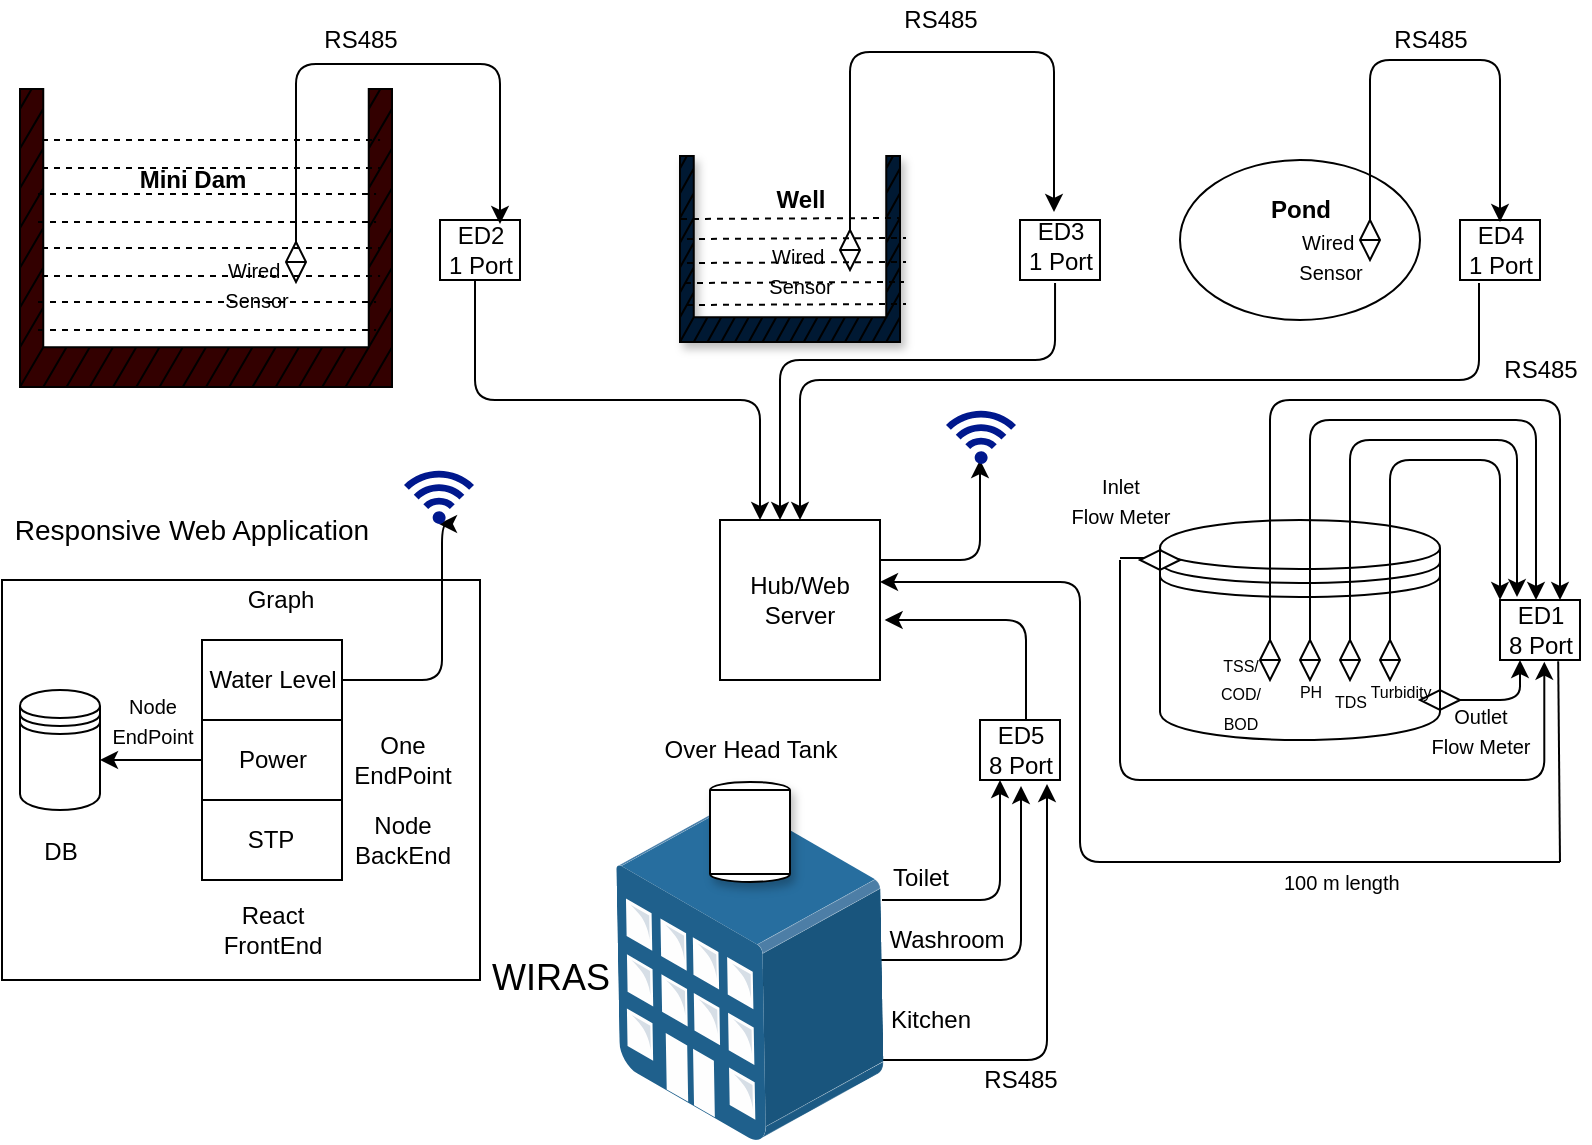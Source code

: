 <mxfile version="12.2.2" type="device" pages="1"><diagram id="kwumHu8r9ylj2fb_xfT_" name="Page-1"><mxGraphModel dx="1077" dy="480" grid="1" gridSize="10" guides="1" tooltips="1" connect="1" arrows="1" fold="1" page="1" pageScale="1" pageWidth="850" pageHeight="1100" background="none" math="0" shadow="0"><root><mxCell id="0"/><mxCell id="1" parent="0"/><mxCell id="jsl7v__lhKFGb2CzP1p2-154" value="" style="rounded=0;whiteSpace=wrap;html=1;" vertex="1" parent="1"><mxGeometry x="41" y="340" width="239" height="200" as="geometry"/></mxCell><mxCell id="15" value="" style="verticalLabelPosition=bottom;verticalAlign=top;html=1;shape=mxgraph.basic.rect;fillColor2=none;strokeWidth=1;size=20;indent=5;" parent="1" vertex="1"><mxGeometry x="260" y="160" width="40" height="30" as="geometry"/></mxCell><mxCell id="20" value="" style="verticalLabelPosition=bottom;verticalAlign=top;html=1;shape=mxgraph.basic.rect;fillColor2=none;strokeWidth=1;size=20;indent=5;" parent="1" vertex="1"><mxGeometry x="550" y="160" width="40" height="30" as="geometry"/></mxCell><mxCell id="21" value="" style="ellipse;whiteSpace=wrap;html=1;fillColor=#FFFFFF;" parent="1" vertex="1"><mxGeometry x="630" y="130" width="120" height="80" as="geometry"/></mxCell><mxCell id="22" value="" style="verticalLabelPosition=bottom;verticalAlign=top;html=1;shape=mxgraph.basic.rect;fillColor2=none;strokeWidth=1;size=15;indent=5;" parent="1" vertex="1"><mxGeometry x="770" y="160" width="40" height="30" as="geometry"/></mxCell><mxCell id="23" value="Hub/Web&lt;br&gt;Server" style="whiteSpace=wrap;html=1;aspect=fixed;" parent="1" vertex="1"><mxGeometry x="400" y="310" width="80" height="80" as="geometry"/></mxCell><mxCell id="24" value="" style="shape=datastore;whiteSpace=wrap;html=1;" parent="1" vertex="1"><mxGeometry x="620" y="310" width="140" height="110" as="geometry"/></mxCell><mxCell id="25" value="" style="verticalLabelPosition=bottom;verticalAlign=top;html=1;shape=mxgraph.basic.rect;fillColor2=none;strokeWidth=1;size=13;indent=5;" parent="1" vertex="1"><mxGeometry x="790" y="350" width="40" height="30" as="geometry"/></mxCell><mxCell id="32" value="" style="verticalLabelPosition=bottom;verticalAlign=top;html=1;shape=mxgraph.basic.rect;fillColor2=none;strokeWidth=1;size=20;indent=5;" parent="1" vertex="1"><mxGeometry x="530" y="410" width="40" height="30" as="geometry"/></mxCell><mxCell id="33" value="" style="verticalLabelPosition=bottom;verticalAlign=top;html=1;shape=mxgraph.basic.rect;fillColor2=none;strokeWidth=1;size=20;indent=5;" parent="1" vertex="1"><mxGeometry x="141" y="370" width="70" height="40" as="geometry"/></mxCell><mxCell id="44" style="edgeStyle=none;html=1;" parent="1" source="34" edge="1"><mxGeometry relative="1" as="geometry"><mxPoint x="90" y="430" as="targetPoint"/></mxGeometry></mxCell><mxCell id="34" value="" style="verticalLabelPosition=bottom;verticalAlign=top;html=1;shape=mxgraph.basic.rect;fillColor2=none;strokeWidth=1;size=20;indent=5;" parent="1" vertex="1"><mxGeometry x="141" y="410" width="70" height="40" as="geometry"/></mxCell><mxCell id="35" value="" style="verticalLabelPosition=bottom;verticalAlign=top;html=1;shape=mxgraph.basic.rect;fillColor2=none;strokeWidth=1;size=20;indent=5;" parent="1" vertex="1"><mxGeometry x="141" y="450" width="70" height="40" as="geometry"/></mxCell><mxCell id="39" value="DB" style="text;html=1;align=center;verticalAlign=middle;resizable=0;points=[];autosize=1;strokeColor=none;fillColor=none;" parent="1" vertex="1"><mxGeometry x="55" y="466" width="30" height="20" as="geometry"/></mxCell><mxCell id="45" value="&lt;font style=&quot;font-size: 10px&quot;&gt;Node&lt;br&gt;EndPoint&lt;/font&gt;" style="text;html=1;align=center;verticalAlign=middle;resizable=0;points=[];autosize=1;strokeColor=none;fillColor=none;" parent="1" vertex="1"><mxGeometry x="86" y="390" width="60" height="40" as="geometry"/></mxCell><mxCell id="46" value="Graph" style="text;html=1;align=center;verticalAlign=middle;resizable=0;points=[];autosize=1;strokeColor=none;fillColor=none;" parent="1" vertex="1"><mxGeometry x="155" y="340" width="50" height="20" as="geometry"/></mxCell><mxCell id="47" value="Water Level" style="text;html=1;align=center;verticalAlign=middle;resizable=0;points=[];autosize=1;strokeColor=none;fillColor=none;" parent="1" vertex="1"><mxGeometry x="136" y="380" width="80" height="20" as="geometry"/></mxCell><mxCell id="48" value="Power" style="text;html=1;align=center;verticalAlign=middle;resizable=0;points=[];autosize=1;strokeColor=none;fillColor=none;" parent="1" vertex="1"><mxGeometry x="151" y="420" width="50" height="20" as="geometry"/></mxCell><mxCell id="49" value="STP" style="text;html=1;align=center;verticalAlign=middle;resizable=0;points=[];autosize=1;strokeColor=none;fillColor=none;" parent="1" vertex="1"><mxGeometry x="155" y="460" width="40" height="20" as="geometry"/></mxCell><mxCell id="50" value="Node&lt;br&gt;BackEnd" style="text;html=1;align=center;verticalAlign=middle;resizable=0;points=[];autosize=1;strokeColor=none;fillColor=none;" parent="1" vertex="1"><mxGeometry x="211" y="455" width="60" height="30" as="geometry"/></mxCell><mxCell id="51" value="React &lt;br&gt;FrontEnd" style="text;html=1;align=center;verticalAlign=middle;resizable=0;points=[];autosize=1;strokeColor=none;fillColor=none;" parent="1" vertex="1"><mxGeometry x="146" y="500" width="60" height="30" as="geometry"/></mxCell><mxCell id="52" value="&lt;font style=&quot;font-size: 18px&quot;&gt;WIRAS&lt;/font&gt;" style="text;html=1;align=center;verticalAlign=middle;resizable=0;points=[];autosize=1;strokeColor=none;fillColor=none;" parent="1" vertex="1"><mxGeometry x="280" y="529" width="70" height="20" as="geometry"/></mxCell><mxCell id="53" value="Admin" style="text;html=1;align=center;verticalAlign=middle;resizable=0;points=[];autosize=1;strokeColor=none;fillColor=none;" parent="1" vertex="1"><mxGeometry x="410" y="489" width="50" height="20" as="geometry"/></mxCell><mxCell id="54" value="Classroom" style="text;html=1;align=center;verticalAlign=middle;resizable=0;points=[];autosize=1;strokeColor=none;fillColor=none;" parent="1" vertex="1"><mxGeometry x="405" y="529" width="70" height="20" as="geometry"/></mxCell><mxCell id="55" value="Hostel" style="text;html=1;align=center;verticalAlign=middle;resizable=0;points=[];autosize=1;strokeColor=none;fillColor=none;" parent="1" vertex="1"><mxGeometry x="415" y="569" width="50" height="20" as="geometry"/></mxCell><mxCell id="56" value="One &lt;br&gt;EndPoint" style="text;html=1;align=center;verticalAlign=middle;resizable=0;points=[];autosize=1;strokeColor=none;fillColor=none;" parent="1" vertex="1"><mxGeometry x="211" y="415" width="60" height="30" as="geometry"/></mxCell><mxCell id="58" value="" style="edgeStyle=segmentEdgeStyle;endArrow=classic;html=1;entryX=0;entryY=0.5;entryDx=0;entryDy=0;entryPerimeter=0;" parent="1" edge="1" target="SXwqGnE4gHne9lj4v5kZ-164"><mxGeometry width="50" height="50" relative="1" as="geometry"><mxPoint x="211" y="390" as="sourcePoint"/><mxPoint x="261" y="340" as="targetPoint"/><Array as="points"><mxPoint x="261" y="390"/></Array></mxGeometry></mxCell><mxCell id="60" value="Over Head Tank" style="text;html=1;align=center;verticalAlign=middle;resizable=0;points=[];autosize=1;strokeColor=none;fillColor=none;" parent="1" vertex="1"><mxGeometry x="365" y="415" width="100" height="20" as="geometry"/></mxCell><mxCell id="61" value="ED5&lt;br&gt;8 Port" style="text;html=1;align=center;verticalAlign=middle;resizable=0;points=[];autosize=1;strokeColor=none;fillColor=none;" parent="1" vertex="1"><mxGeometry x="525" y="410" width="50" height="30" as="geometry"/></mxCell><mxCell id="62" value="ED2&lt;br&gt;1 Port" style="text;html=1;align=center;verticalAlign=middle;resizable=0;points=[];autosize=1;strokeColor=none;fillColor=none;" parent="1" vertex="1"><mxGeometry x="255" y="160" width="50" height="30" as="geometry"/></mxCell><mxCell id="63" value="ED3&lt;br&gt;1 Port" style="text;html=1;align=center;verticalAlign=middle;resizable=0;points=[];autosize=1;strokeColor=none;fillColor=none;" parent="1" vertex="1"><mxGeometry x="545" y="158" width="50" height="30" as="geometry"/></mxCell><mxCell id="64" value="ED4&lt;br&gt;1 Port" style="text;html=1;align=center;verticalAlign=middle;resizable=0;points=[];autosize=1;strokeColor=none;fillColor=none;" parent="1" vertex="1"><mxGeometry x="765" y="160" width="50" height="30" as="geometry"/></mxCell><mxCell id="65" value="ED1&lt;br&gt;8 Port" style="text;html=1;align=center;verticalAlign=middle;resizable=0;points=[];autosize=1;strokeColor=none;fillColor=none;" parent="1" vertex="1"><mxGeometry x="785" y="350" width="50" height="30" as="geometry"/></mxCell><mxCell id="66" value="Kitchen" style="text;html=1;align=center;verticalAlign=middle;resizable=0;points=[];autosize=1;strokeColor=none;fillColor=none;" parent="1" vertex="1"><mxGeometry x="475" y="550" width="60" height="20" as="geometry"/></mxCell><mxCell id="67" value="Washroom" style="text;html=1;align=center;verticalAlign=middle;resizable=0;points=[];autosize=1;strokeColor=none;fillColor=none;" parent="1" vertex="1"><mxGeometry x="478" y="510" width="70" height="20" as="geometry"/></mxCell><mxCell id="68" value="Toilet" style="text;html=1;align=center;verticalAlign=middle;resizable=0;points=[];autosize=1;strokeColor=none;fillColor=none;" parent="1" vertex="1"><mxGeometry x="480" y="479" width="40" height="20" as="geometry"/></mxCell><mxCell id="69" value="" style="edgeStyle=segmentEdgeStyle;endArrow=classic;html=1;" parent="1" edge="1"><mxGeometry width="50" height="50" relative="1" as="geometry"><mxPoint x="481" y="500" as="sourcePoint"/><mxPoint x="540" y="440" as="targetPoint"/><Array as="points"><mxPoint x="540" y="500"/></Array></mxGeometry></mxCell><mxCell id="72" value="" style="edgeStyle=segmentEdgeStyle;endArrow=classic;html=1;entryX=0.51;entryY=1.1;entryDx=0;entryDy=0;entryPerimeter=0;" parent="1" target="61" edge="1"><mxGeometry width="50" height="50" relative="1" as="geometry"><mxPoint x="470" y="530" as="sourcePoint"/><mxPoint x="550" y="475" as="targetPoint"/><Array as="points"><mxPoint x="470" y="526"/><mxPoint x="470" y="530"/><mxPoint x="551" y="530"/></Array></mxGeometry></mxCell><mxCell id="73" value="" style="edgeStyle=segmentEdgeStyle;endArrow=classic;html=1;entryX=0.77;entryY=1.067;entryDx=0;entryDy=0;entryPerimeter=0;exitX=1.013;exitY=0.513;exitDx=0;exitDy=0;exitPerimeter=0;" parent="1" target="61" edge="1"><mxGeometry width="50" height="50" relative="1" as="geometry"><mxPoint x="481" y="580" as="sourcePoint"/><mxPoint x="565" y="520" as="targetPoint"/></mxGeometry></mxCell><mxCell id="75" value="" style="shape=sortShape;perimeter=rhombusPerimeter;whiteSpace=wrap;html=1;" parent="1" vertex="1"><mxGeometry x="460" y="165" width="10" height="20" as="geometry"/></mxCell><mxCell id="76" value="" style="shape=sortShape;perimeter=rhombusPerimeter;whiteSpace=wrap;html=1;" parent="1" vertex="1"><mxGeometry x="720" y="160" width="10" height="20" as="geometry"/></mxCell><mxCell id="77" value="" style="shape=sortShape;perimeter=rhombusPerimeter;whiteSpace=wrap;html=1;" parent="1" vertex="1"><mxGeometry x="183" y="171" width="10" height="20" as="geometry"/></mxCell><mxCell id="78" value="" style="shape=sortShape;perimeter=rhombusPerimeter;whiteSpace=wrap;html=1;" parent="1" vertex="1"><mxGeometry x="710" y="370" width="10" height="20" as="geometry"/></mxCell><mxCell id="79" value="" style="shape=sortShape;perimeter=rhombusPerimeter;whiteSpace=wrap;html=1;" parent="1" vertex="1"><mxGeometry x="690" y="370" width="10" height="20" as="geometry"/></mxCell><mxCell id="80" value="" style="shape=sortShape;perimeter=rhombusPerimeter;whiteSpace=wrap;html=1;" parent="1" vertex="1"><mxGeometry x="670" y="370" width="10" height="20" as="geometry"/></mxCell><mxCell id="81" value="" style="shape=sortShape;perimeter=rhombusPerimeter;whiteSpace=wrap;html=1;" parent="1" vertex="1"><mxGeometry x="730" y="370" width="10" height="20" as="geometry"/></mxCell><mxCell id="82" value="" style="edgeStyle=elbowEdgeStyle;elbow=vertical;endArrow=classic;html=1;exitX=0.5;exitY=0;exitDx=0;exitDy=0;entryX=0.5;entryY=0;entryDx=0;entryDy=0;entryPerimeter=0;" parent="1" source="77" edge="1"><mxGeometry width="50" height="50" relative="1" as="geometry"><mxPoint x="260" y="222" as="sourcePoint"/><mxPoint x="290" y="162" as="targetPoint"/><Array as="points"><mxPoint x="240" y="82"/></Array></mxGeometry></mxCell><mxCell id="83" value="" style="edgeStyle=elbowEdgeStyle;elbow=vertical;endArrow=classic;html=1;exitX=0.45;exitY=0.983;exitDx=0;exitDy=0;exitPerimeter=0;entryX=0.25;entryY=0;entryDx=0;entryDy=0;" parent="1" source="62" target="23" edge="1"><mxGeometry width="50" height="50" relative="1" as="geometry"><mxPoint x="250" y="220" as="sourcePoint"/><mxPoint x="300" y="170" as="targetPoint"/><Array as="points"><mxPoint x="290" y="250"/><mxPoint x="320" y="260"/><mxPoint x="290" y="270"/></Array></mxGeometry></mxCell><mxCell id="86" value="" style="edgeStyle=elbowEdgeStyle;elbow=vertical;endArrow=classic;html=1;exitX=0.5;exitY=0;exitDx=0;exitDy=0;entryX=0.5;entryY=0;entryDx=0;entryDy=0;entryPerimeter=0;" parent="1" edge="1"><mxGeometry width="50" height="50" relative="1" as="geometry"><mxPoint x="465" y="165" as="sourcePoint"/><mxPoint x="567" y="156" as="targetPoint"/><Array as="points"><mxPoint x="577" y="76"/></Array></mxGeometry></mxCell><mxCell id="91" value="" style="edgeStyle=elbowEdgeStyle;elbow=vertical;endArrow=classic;html=1;entryX=0.5;entryY=0.033;entryDx=0;entryDy=0;entryPerimeter=0;" parent="1" target="64" edge="1"><mxGeometry width="50" height="50" relative="1" as="geometry"><mxPoint x="725" y="161" as="sourcePoint"/><mxPoint x="775" y="111" as="targetPoint"/><Array as="points"><mxPoint x="750" y="80"/></Array></mxGeometry></mxCell><mxCell id="92" value="" style="edgeStyle=elbowEdgeStyle;elbow=vertical;endArrow=classic;html=1;entryX=0.7;entryY=0;entryDx=0;entryDy=0;entryPerimeter=0;exitX=0.5;exitY=0;exitDx=0;exitDy=0;" parent="1" source="80" target="65" edge="1"><mxGeometry width="50" height="50" relative="1" as="geometry"><mxPoint x="735" y="370" as="sourcePoint"/><mxPoint x="785" y="320" as="targetPoint"/><Array as="points"><mxPoint x="740" y="250"/><mxPoint x="710" y="260"/><mxPoint x="795" y="240"/></Array></mxGeometry></mxCell><mxCell id="93" value="" style="edgeStyle=elbowEdgeStyle;elbow=vertical;endArrow=classic;html=1;exitX=0.5;exitY=0;exitDx=0;exitDy=0;entryX=0.46;entryY=0;entryDx=0;entryDy=0;entryPerimeter=0;" parent="1" source="79" target="65" edge="1"><mxGeometry width="50" height="50" relative="1" as="geometry"><mxPoint x="700" y="420" as="sourcePoint"/><mxPoint x="750" y="370" as="targetPoint"/><Array as="points"><mxPoint x="750" y="260"/><mxPoint x="710" y="260"/></Array></mxGeometry></mxCell><mxCell id="94" value="" style="edgeStyle=elbowEdgeStyle;elbow=vertical;endArrow=classic;html=1;entryX=0.27;entryY=-0.05;entryDx=0;entryDy=0;entryPerimeter=0;exitX=0.5;exitY=0;exitDx=0;exitDy=0;" parent="1" source="78" target="65" edge="1"><mxGeometry width="50" height="50" relative="1" as="geometry"><mxPoint x="705" y="380" as="sourcePoint"/><mxPoint x="818" y="360" as="targetPoint"/><Array as="points"><mxPoint x="760" y="270"/><mxPoint x="720" y="270"/></Array></mxGeometry></mxCell><mxCell id="95" value="" style="edgeStyle=elbowEdgeStyle;elbow=vertical;endArrow=classic;html=1;exitX=0.5;exitY=0;exitDx=0;exitDy=0;entryX=0.1;entryY=0;entryDx=0;entryDy=0;entryPerimeter=0;" parent="1" source="81" target="65" edge="1"><mxGeometry width="50" height="50" relative="1" as="geometry"><mxPoint x="715" y="390" as="sourcePoint"/><mxPoint x="828" y="370" as="targetPoint"/><Array as="points"><mxPoint x="760" y="280"/><mxPoint x="770" y="280"/><mxPoint x="730" y="280"/></Array></mxGeometry></mxCell><mxCell id="96" value="" style="edgeStyle=elbowEdgeStyle;elbow=vertical;endArrow=classic;html=1;exitX=0.438;exitY=1.05;exitDx=0;exitDy=0;exitPerimeter=0;entryX=0.375;entryY=0;entryDx=0;entryDy=0;entryPerimeter=0;" parent="1" source="20" target="23" edge="1"><mxGeometry width="50" height="50" relative="1" as="geometry"><mxPoint x="380" y="320" as="sourcePoint"/><mxPoint x="430" y="270" as="targetPoint"/><Array as="points"><mxPoint x="500" y="230"/></Array></mxGeometry></mxCell><mxCell id="97" value="" style="edgeStyle=elbowEdgeStyle;elbow=vertical;endArrow=classic;html=1;exitX=0.29;exitY=1.05;exitDx=0;exitDy=0;exitPerimeter=0;entryX=0.5;entryY=0;entryDx=0;entryDy=0;" parent="1" source="64" target="23" edge="1"><mxGeometry width="50" height="50" relative="1" as="geometry"><mxPoint x="605" y="290" as="sourcePoint"/><mxPoint x="455" y="270" as="targetPoint"/><Array as="points"><mxPoint x="530" y="240"/></Array></mxGeometry></mxCell><mxCell id="98" value="" style="edgeStyle=elbowEdgeStyle;elbow=vertical;endArrow=classic;html=1;exitX=0.56;exitY=0.017;exitDx=0;exitDy=0;exitPerimeter=0;entryX=1.029;entryY=0.621;entryDx=0;entryDy=0;entryPerimeter=0;" parent="1" source="61" target="23" edge="1"><mxGeometry width="50" height="50" relative="1" as="geometry"><mxPoint x="600" y="420" as="sourcePoint"/><mxPoint x="500" y="360" as="targetPoint"/><Array as="points"><mxPoint x="530" y="360"/><mxPoint x="510" y="330"/><mxPoint x="510" y="280"/><mxPoint x="510" y="260"/></Array></mxGeometry></mxCell><mxCell id="102" value="" style="edgeStyle=elbowEdgeStyle;elbow=horizontal;endArrow=classic;html=1;" parent="1" edge="1"><mxGeometry width="50" height="50" relative="1" as="geometry"><mxPoint x="710" y="481" as="sourcePoint"/><mxPoint x="480" y="341" as="targetPoint"/><Array as="points"><mxPoint x="580" y="416"/><mxPoint x="600" y="431"/><mxPoint x="600" y="431"/><mxPoint x="600" y="391"/><mxPoint x="610" y="386"/></Array></mxGeometry></mxCell><mxCell id="106" value="" style="shape=sortShape;perimeter=rhombusPerimeter;whiteSpace=wrap;html=1;rotation=90;" parent="1" vertex="1"><mxGeometry x="755" y="390" width="10" height="20" as="geometry"/></mxCell><mxCell id="107" value="" style="shape=sortShape;perimeter=rhombusPerimeter;whiteSpace=wrap;html=1;rotation=90;" parent="1" vertex="1"><mxGeometry x="615" y="320" width="10" height="20" as="geometry"/></mxCell><mxCell id="118" value="" style="edgeStyle=elbowEdgeStyle;elbow=vertical;endArrow=classic;html=1;entryX=0.543;entryY=1.028;entryDx=0;entryDy=0;entryPerimeter=0;" parent="1" target="65" edge="1"><mxGeometry width="50" height="50" relative="1" as="geometry"><mxPoint x="600" y="330" as="sourcePoint"/><mxPoint x="690" y="440" as="targetPoint"/><Array as="points"><mxPoint x="710" y="440"/><mxPoint x="605" y="430"/></Array></mxGeometry></mxCell><mxCell id="121" value="" style="edgeStyle=segmentEdgeStyle;endArrow=classic;html=1;exitX=0.5;exitY=0;exitDx=0;exitDy=0;" parent="1" source="106" edge="1"><mxGeometry width="50" height="50" relative="1" as="geometry"><mxPoint x="780" y="400" as="sourcePoint"/><mxPoint x="800" y="380" as="targetPoint"/><Array as="points"><mxPoint x="800" y="400"/></Array></mxGeometry></mxCell><mxCell id="122" value="&lt;font style=&quot;font-size: 10px&quot;&gt;Wired&amp;nbsp;&lt;br&gt;Sensor&lt;/font&gt;" style="text;html=1;align=center;verticalAlign=middle;resizable=0;points=[];autosize=1;strokeColor=none;fillColor=none;" parent="1" vertex="1"><mxGeometry x="143" y="172" width="50" height="40" as="geometry"/></mxCell><mxCell id="123" value="&lt;b&gt;Mini Dam&lt;/b&gt;" style="text;html=1;align=center;verticalAlign=middle;resizable=0;points=[];autosize=1;strokeColor=none;fillColor=none;" parent="1" vertex="1"><mxGeometry x="101" y="130" width="70" height="20" as="geometry"/></mxCell><mxCell id="125" value="&lt;b&gt;Well&lt;/b&gt;" style="text;html=1;align=center;verticalAlign=middle;resizable=0;points=[];autosize=1;strokeColor=none;fillColor=none;" parent="1" vertex="1"><mxGeometry x="420" y="140" width="40" height="20" as="geometry"/></mxCell><mxCell id="126" value="&lt;b&gt;Pond&lt;/b&gt;" style="text;html=1;align=center;verticalAlign=middle;resizable=0;points=[];autosize=1;strokeColor=none;fillColor=none;" parent="1" vertex="1"><mxGeometry x="665" y="145" width="50" height="20" as="geometry"/></mxCell><mxCell id="128" value="RS485" style="text;html=1;align=center;verticalAlign=middle;resizable=0;points=[];autosize=1;strokeColor=none;fillColor=none;" parent="1" vertex="1"><mxGeometry x="195" y="60" width="50" height="20" as="geometry"/></mxCell><mxCell id="129" value="RS485" style="text;html=1;align=center;verticalAlign=middle;resizable=0;points=[];autosize=1;strokeColor=none;fillColor=none;" parent="1" vertex="1"><mxGeometry x="485" y="50" width="50" height="20" as="geometry"/></mxCell><mxCell id="130" value="RS485" style="text;html=1;align=center;verticalAlign=middle;resizable=0;points=[];autosize=1;strokeColor=none;fillColor=none;" parent="1" vertex="1"><mxGeometry x="730" y="60" width="50" height="20" as="geometry"/></mxCell><mxCell id="131" value="RS485" style="text;html=1;align=center;verticalAlign=middle;resizable=0;points=[];autosize=1;strokeColor=none;fillColor=none;" parent="1" vertex="1"><mxGeometry x="785" y="225" width="50" height="20" as="geometry"/></mxCell><mxCell id="132" value="RS485" style="text;html=1;align=center;verticalAlign=middle;resizable=0;points=[];autosize=1;strokeColor=none;fillColor=none;" parent="1" vertex="1"><mxGeometry x="525" y="580" width="50" height="20" as="geometry"/></mxCell><mxCell id="134" value="" style="edgeStyle=segmentEdgeStyle;endArrow=classic;html=1;" parent="1" edge="1"><mxGeometry width="50" height="50" relative="1" as="geometry"><mxPoint x="480" y="330" as="sourcePoint"/><mxPoint x="530" y="280" as="targetPoint"/></mxGeometry></mxCell><mxCell id="136" value="&lt;font style=&quot;font-size: 10px&quot;&gt;Inlet&lt;br&gt;Flow Meter&lt;/font&gt;" style="text;html=1;align=center;verticalAlign=middle;resizable=0;points=[];autosize=1;strokeColor=none;fillColor=none;" parent="1" vertex="1"><mxGeometry x="570" y="280" width="60" height="40" as="geometry"/></mxCell><mxCell id="145" value="&lt;font style=&quot;font-size: 10px&quot;&gt;Outlet&lt;br&gt;Flow Meter&lt;/font&gt;" style="text;html=1;align=center;verticalAlign=middle;resizable=0;points=[];autosize=1;strokeColor=none;fillColor=none;" parent="1" vertex="1"><mxGeometry x="750" y="395" width="60" height="40" as="geometry"/></mxCell><mxCell id="146" value="&lt;font style=&quot;font-size: 8px&quot;&gt;PH&lt;/font&gt;" style="text;html=1;align=center;verticalAlign=middle;resizable=0;points=[];autosize=1;strokeColor=none;fillColor=none;" parent="1" vertex="1"><mxGeometry x="680" y="385" width="30" height="20" as="geometry"/></mxCell><mxCell id="147" value="&lt;font style=&quot;font-size: 8px&quot;&gt;Turbidity&lt;/font&gt;" style="text;html=1;align=center;verticalAlign=middle;resizable=0;points=[];autosize=1;strokeColor=none;fillColor=none;" parent="1" vertex="1"><mxGeometry x="715" y="385" width="50" height="20" as="geometry"/></mxCell><mxCell id="148" value="&lt;font style=&quot;font-size: 8px&quot;&gt;TSS/&lt;br&gt;COD/&lt;br&gt;BOD&lt;/font&gt;" style="text;html=1;align=center;verticalAlign=middle;resizable=0;points=[];autosize=1;strokeColor=none;fillColor=none;" parent="1" vertex="1"><mxGeometry x="640" y="371" width="40" height="50" as="geometry"/></mxCell><mxCell id="149" value="&lt;font style=&quot;font-size: 8px&quot;&gt;TDS&lt;/font&gt;" style="text;html=1;align=center;verticalAlign=middle;resizable=0;points=[];autosize=1;strokeColor=none;fillColor=none;" parent="1" vertex="1"><mxGeometry x="700" y="390" width="30" height="20" as="geometry"/></mxCell><mxCell id="150" value="&lt;font style=&quot;font-size: 10px&quot;&gt;Wired&amp;nbsp;&lt;br&gt;Sensor&lt;/font&gt;" style="text;html=1;align=center;verticalAlign=middle;resizable=0;points=[];autosize=1;strokeColor=none;fillColor=none;" parent="1" vertex="1"><mxGeometry x="415" y="165" width="50" height="40" as="geometry"/></mxCell><mxCell id="151" value="&lt;font style=&quot;font-size: 10px&quot;&gt;Wired&amp;nbsp;&lt;br&gt;Sensor&lt;/font&gt;" style="text;html=1;align=center;verticalAlign=middle;resizable=0;points=[];autosize=1;strokeColor=none;fillColor=none;" parent="1" vertex="1"><mxGeometry x="680" y="158" width="50" height="40" as="geometry"/></mxCell><mxCell id="SXwqGnE4gHne9lj4v5kZ-160" value="" style="endArrow=none;html=1;" parent="1" edge="1"><mxGeometry width="50" height="50" relative="1" as="geometry"><mxPoint x="600" y="329" as="sourcePoint"/><mxPoint x="612" y="329" as="targetPoint"/></mxGeometry></mxCell><mxCell id="SXwqGnE4gHne9lj4v5kZ-161" value="" style="endArrow=none;html=1;" parent="1" edge="1"><mxGeometry width="50" height="50" relative="1" as="geometry"><mxPoint x="710" y="481" as="sourcePoint"/><mxPoint x="820" y="481" as="targetPoint"/></mxGeometry></mxCell><mxCell id="SXwqGnE4gHne9lj4v5kZ-162" value="" style="endArrow=none;html=1;entryX=0.682;entryY=1.021;entryDx=0;entryDy=0;entryPerimeter=0;" parent="1" target="65" edge="1"><mxGeometry width="50" height="50" relative="1" as="geometry"><mxPoint x="820" y="481" as="sourcePoint"/><mxPoint x="819" y="382" as="targetPoint"/></mxGeometry></mxCell><mxCell id="SXwqGnE4gHne9lj4v5kZ-163" value="&lt;font style=&quot;font-size: 10px&quot;&gt;100 m length&lt;/font&gt;" style="text;html=1;resizable=0;points=[];autosize=1;align=left;verticalAlign=top;spacingTop=-4;" parent="1" vertex="1"><mxGeometry x="680" y="481" width="70" height="20" as="geometry"/></mxCell><mxCell id="SXwqGnE4gHne9lj4v5kZ-164" value="" style="aspect=fixed;pointerEvents=1;shadow=0;dashed=0;html=1;strokeColor=none;labelPosition=center;verticalLabelPosition=bottom;verticalAlign=top;align=center;fillColor=#00188D;shape=mxgraph.mscae.enterprise.wireless_connection;rotation=-90;" parent="1" vertex="1"><mxGeometry x="245" y="280" width="29" height="35" as="geometry"/></mxCell><mxCell id="SXwqGnE4gHne9lj4v5kZ-165" value="" style="aspect=fixed;pointerEvents=1;shadow=0;dashed=0;html=1;strokeColor=none;labelPosition=center;verticalLabelPosition=bottom;verticalAlign=top;align=center;fillColor=#00188D;shape=mxgraph.mscae.enterprise.wireless_connection;rotation=-90;" parent="1" vertex="1"><mxGeometry x="516" y="250" width="29" height="35" as="geometry"/></mxCell><mxCell id="SXwqGnE4gHne9lj4v5kZ-166" value="" style="shape=datastore;whiteSpace=wrap;html=1;" parent="1" vertex="1"><mxGeometry x="50" y="395" width="40" height="60" as="geometry"/></mxCell><mxCell id="y8w2IBDmMbdYCL9vbUdV-152" value="" style="shape=mxgraph.pid.vessels.concrete_tank;html=1;align=center;verticalLabelPosition=bottom;verticalAlign=top;dashed=0;fillColor=#330000;" parent="1" vertex="1"><mxGeometry x="50" y="94.5" width="186" height="149" as="geometry"/></mxCell><mxCell id="y8w2IBDmMbdYCL9vbUdV-159" value="" style="shape=mxgraph.pid.vessels.concrete_tank;html=1;align=center;verticalLabelPosition=bottom;verticalAlign=top;dashed=0;shadow=1;fillColor=#001933;" parent="1" vertex="1"><mxGeometry x="380" y="128" width="110" height="93" as="geometry"/></mxCell><mxCell id="y8w2IBDmMbdYCL9vbUdV-162" value="" style="points=[];aspect=fixed;html=1;align=center;shadow=0;dashed=0;image;image=img/lib/allied_telesis/buildings/Medium_Business_Building.svg;fillColor=#FFFFFF;rotation=-1;" parent="1" vertex="1"><mxGeometry x="349" y="450" width="132" height="170" as="geometry"/></mxCell><mxCell id="y8w2IBDmMbdYCL9vbUdV-163" value="" style="shape=mxgraph.pid.vessels.tank;html=1;align=center;verticalLabelPosition=bottom;verticalAlign=top;dashed=0;shadow=1;fillColor=#FFFFFF;" parent="1" vertex="1"><mxGeometry x="395" y="441" width="40" height="50" as="geometry"/></mxCell><mxCell id="y8w2IBDmMbdYCL9vbUdV-167" value="" style="endArrow=none;dashed=1;html=1;entryX=0.968;entryY=0.171;entryDx=0;entryDy=0;entryPerimeter=0;" parent="1" target="y8w2IBDmMbdYCL9vbUdV-152" edge="1"><mxGeometry width="50" height="50" relative="1" as="geometry"><mxPoint x="61" y="120" as="sourcePoint"/><mxPoint x="151" y="120" as="targetPoint"/></mxGeometry></mxCell><mxCell id="y8w2IBDmMbdYCL9vbUdV-168" value="" style="endArrow=none;dashed=1;html=1;entryX=0.968;entryY=0.171;entryDx=0;entryDy=0;entryPerimeter=0;" parent="1" edge="1"><mxGeometry width="50" height="50" relative="1" as="geometry"><mxPoint x="61" y="134" as="sourcePoint"/><mxPoint x="230.048" y="133.979" as="targetPoint"/></mxGeometry></mxCell><mxCell id="y8w2IBDmMbdYCL9vbUdV-169" value="" style="endArrow=none;dashed=1;html=1;entryX=0.968;entryY=0.171;entryDx=0;entryDy=0;entryPerimeter=0;" parent="1" edge="1"><mxGeometry width="50" height="50" relative="1" as="geometry"><mxPoint x="59" y="147" as="sourcePoint"/><mxPoint x="228.048" y="146.979" as="targetPoint"/></mxGeometry></mxCell><mxCell id="y8w2IBDmMbdYCL9vbUdV-170" value="" style="endArrow=none;dashed=1;html=1;entryX=0.968;entryY=0.171;entryDx=0;entryDy=0;entryPerimeter=0;" parent="1" edge="1"><mxGeometry width="50" height="50" relative="1" as="geometry"><mxPoint x="59" y="161" as="sourcePoint"/><mxPoint x="228.048" y="160.979" as="targetPoint"/></mxGeometry></mxCell><mxCell id="y8w2IBDmMbdYCL9vbUdV-171" value="" style="endArrow=none;dashed=1;html=1;entryX=0.968;entryY=0.171;entryDx=0;entryDy=0;entryPerimeter=0;" parent="1" edge="1"><mxGeometry width="50" height="50" relative="1" as="geometry"><mxPoint x="61" y="174" as="sourcePoint"/><mxPoint x="230.048" y="173.979" as="targetPoint"/></mxGeometry></mxCell><mxCell id="y8w2IBDmMbdYCL9vbUdV-172" value="" style="endArrow=none;dashed=1;html=1;entryX=0.968;entryY=0.171;entryDx=0;entryDy=0;entryPerimeter=0;" parent="1" edge="1"><mxGeometry width="50" height="50" relative="1" as="geometry"><mxPoint x="61" y="188" as="sourcePoint"/><mxPoint x="230.048" y="187.979" as="targetPoint"/></mxGeometry></mxCell><mxCell id="y8w2IBDmMbdYCL9vbUdV-173" value="" style="endArrow=none;dashed=1;html=1;entryX=0.968;entryY=0.171;entryDx=0;entryDy=0;entryPerimeter=0;" parent="1" edge="1"><mxGeometry width="50" height="50" relative="1" as="geometry"><mxPoint x="59" y="201" as="sourcePoint"/><mxPoint x="228.048" y="200.979" as="targetPoint"/></mxGeometry></mxCell><mxCell id="y8w2IBDmMbdYCL9vbUdV-174" value="" style="endArrow=none;dashed=1;html=1;entryX=0.968;entryY=0.171;entryDx=0;entryDy=0;entryPerimeter=0;" parent="1" edge="1"><mxGeometry width="50" height="50" relative="1" as="geometry"><mxPoint x="59" y="215" as="sourcePoint"/><mxPoint x="228.048" y="214.979" as="targetPoint"/></mxGeometry></mxCell><mxCell id="y8w2IBDmMbdYCL9vbUdV-175" value="" style="endArrow=none;dashed=1;html=1;" parent="1" edge="1"><mxGeometry width="50" height="50" relative="1" as="geometry"><mxPoint x="380.5" y="159.5" as="sourcePoint"/><mxPoint x="490" y="159" as="targetPoint"/></mxGeometry></mxCell><mxCell id="y8w2IBDmMbdYCL9vbUdV-176" value="" style="endArrow=none;dashed=1;html=1;" parent="1" edge="1"><mxGeometry width="50" height="50" relative="1" as="geometry"><mxPoint x="383.5" y="169.5" as="sourcePoint"/><mxPoint x="493" y="169" as="targetPoint"/></mxGeometry></mxCell><mxCell id="y8w2IBDmMbdYCL9vbUdV-177" value="" style="endArrow=none;dashed=1;html=1;" parent="1" edge="1"><mxGeometry width="50" height="50" relative="1" as="geometry"><mxPoint x="383.5" y="181.5" as="sourcePoint"/><mxPoint x="493" y="181" as="targetPoint"/></mxGeometry></mxCell><mxCell id="y8w2IBDmMbdYCL9vbUdV-178" value="" style="endArrow=none;dashed=1;html=1;" parent="1" edge="1"><mxGeometry width="50" height="50" relative="1" as="geometry"><mxPoint x="382.5" y="191.5" as="sourcePoint"/><mxPoint x="492" y="191" as="targetPoint"/></mxGeometry></mxCell><mxCell id="y8w2IBDmMbdYCL9vbUdV-181" value="" style="endArrow=none;dashed=1;html=1;" parent="1" edge="1"><mxGeometry width="50" height="50" relative="1" as="geometry"><mxPoint x="383.5" y="202.5" as="sourcePoint"/><mxPoint x="493" y="202" as="targetPoint"/></mxGeometry></mxCell><mxCell id="jsl7v__lhKFGb2CzP1p2-155" value="&lt;font style=&quot;font-size: 14px&quot;&gt;Responsive Web Application&lt;/font&gt;" style="text;html=1;strokeColor=none;fillColor=none;align=center;verticalAlign=middle;whiteSpace=wrap;rounded=0;" vertex="1" parent="1"><mxGeometry x="46" y="305" width="180" height="20" as="geometry"/></mxCell></root></mxGraphModel></diagram></mxfile>